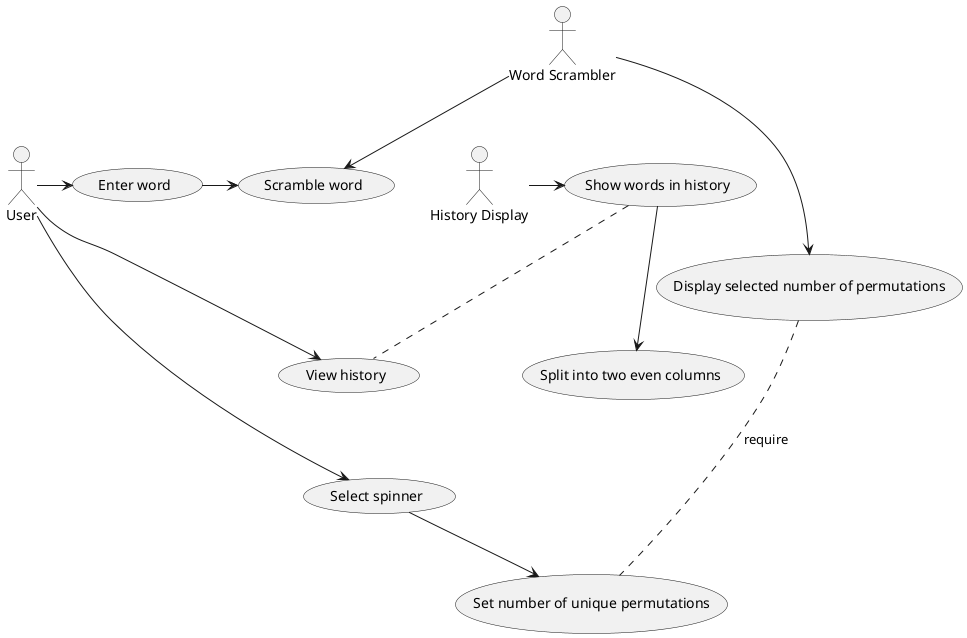 @startuml

:User:
:Word Scrambler:
:History Display:

:User: -> (Enter word)
(Enter word) -> (Scramble word)
:User: --> (View history)
:User: ---> (Select spinner)
(Select spinner) --> (Set number of unique permutations)
:Word Scrambler: --> (Scramble word)
:Word Scrambler: --> (Display selected number of permutations)
(Display selected number of permutations) .. (Set number of unique permutations) :require
:History Display: -> (Show words in history)
(Show words in history) --> (Split into two even columns)
(Show words in history) .. (View history)

@enduml